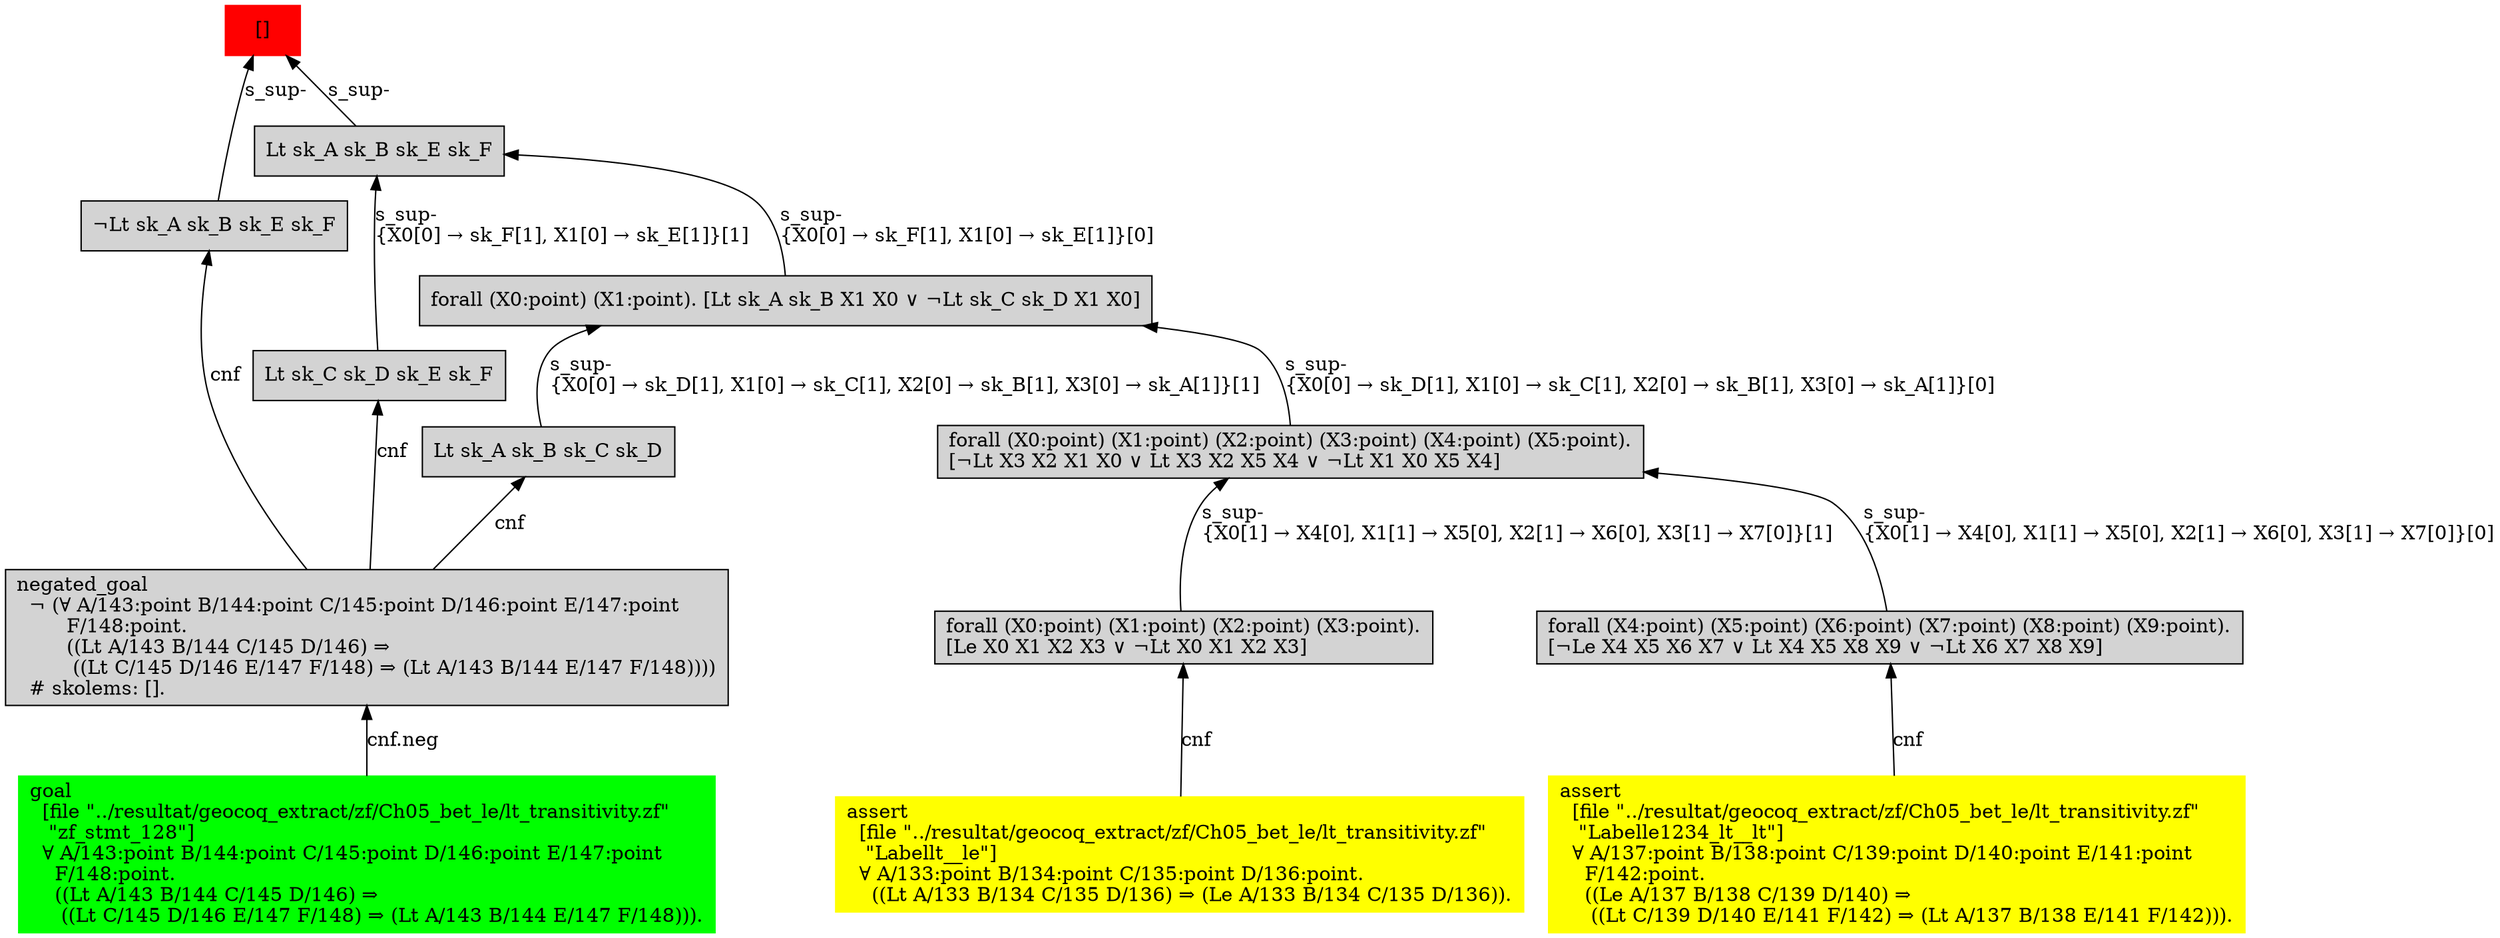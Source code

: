 digraph "unsat_graph" {
  vertex_0 [color=red, label="[]", shape=box, style=filled];
  vertex_0 -> vertex_1 [label="s_sup-\l", dir="back"];
  vertex_1 [shape=box, label="¬Lt sk_A sk_B sk_E sk_F\l", style=filled];
  vertex_1 -> vertex_2 [label="cnf", dir="back"];
  vertex_2 [shape=box, label="negated_goal\l  ¬ (∀ A/143:point B/144:point C/145:point D/146:point E/147:point \l        F/148:point.\l        ((Lt A/143 B/144 C/145 D/146) ⇒\l         ((Lt C/145 D/146 E/147 F/148) ⇒ (Lt A/143 B/144 E/147 F/148))))\l  # skolems: [].\l", style=filled];
  vertex_2 -> vertex_3 [label="cnf.neg", dir="back"];
  vertex_3 [color=green, shape=box, label="goal\l  [file \"../resultat/geocoq_extract/zf/Ch05_bet_le/lt_transitivity.zf\" \l   \"zf_stmt_128\"]\l  ∀ A/143:point B/144:point C/145:point D/146:point E/147:point \l    F/148:point.\l    ((Lt A/143 B/144 C/145 D/146) ⇒\l     ((Lt C/145 D/146 E/147 F/148) ⇒ (Lt A/143 B/144 E/147 F/148))).\l", style=filled];
  vertex_0 -> vertex_4 [label="s_sup-\l", dir="back"];
  vertex_4 [shape=box, label="Lt sk_A sk_B sk_E sk_F\l", style=filled];
  vertex_4 -> vertex_5 [label="s_sup-\l\{X0[0] → sk_F[1], X1[0] → sk_E[1]\}[0]\l", dir="back"];
  vertex_5 [shape=box, label="forall (X0:point) (X1:point). [Lt sk_A sk_B X1 X0 ∨ ¬Lt sk_C sk_D X1 X0]\l", style=filled];
  vertex_5 -> vertex_6 [label="s_sup-\l\{X0[0] → sk_D[1], X1[0] → sk_C[1], X2[0] → sk_B[1], X3[0] → sk_A[1]\}[0]\l", dir="back"];
  vertex_6 [shape=box, label="forall (X0:point) (X1:point) (X2:point) (X3:point) (X4:point) (X5:point).\l[¬Lt X3 X2 X1 X0 ∨ Lt X3 X2 X5 X4 ∨ ¬Lt X1 X0 X5 X4]\l", style=filled];
  vertex_6 -> vertex_7 [label="s_sup-\l\{X0[1] → X4[0], X1[1] → X5[0], X2[1] → X6[0], X3[1] → X7[0]\}[0]\l", dir="back"];
  vertex_7 [shape=box, label="forall (X4:point) (X5:point) (X6:point) (X7:point) (X8:point) (X9:point).\l[¬Le X4 X5 X6 X7 ∨ Lt X4 X5 X8 X9 ∨ ¬Lt X6 X7 X8 X9]\l", style=filled];
  vertex_7 -> vertex_8 [label="cnf", dir="back"];
  vertex_8 [color=yellow, shape=box, label="assert\l  [file \"../resultat/geocoq_extract/zf/Ch05_bet_le/lt_transitivity.zf\" \l   \"Labelle1234_lt__lt\"]\l  ∀ A/137:point B/138:point C/139:point D/140:point E/141:point \l    F/142:point.\l    ((Le A/137 B/138 C/139 D/140) ⇒\l     ((Lt C/139 D/140 E/141 F/142) ⇒ (Lt A/137 B/138 E/141 F/142))).\l", style=filled];
  vertex_6 -> vertex_9 [label="s_sup-\l\{X0[1] → X4[0], X1[1] → X5[0], X2[1] → X6[0], X3[1] → X7[0]\}[1]\l", dir="back"];
  vertex_9 [shape=box, label="forall (X0:point) (X1:point) (X2:point) (X3:point).\l[Le X0 X1 X2 X3 ∨ ¬Lt X0 X1 X2 X3]\l", style=filled];
  vertex_9 -> vertex_10 [label="cnf", dir="back"];
  vertex_10 [color=yellow, shape=box, label="assert\l  [file \"../resultat/geocoq_extract/zf/Ch05_bet_le/lt_transitivity.zf\" \l   \"Labellt__le\"]\l  ∀ A/133:point B/134:point C/135:point D/136:point.\l    ((Lt A/133 B/134 C/135 D/136) ⇒ (Le A/133 B/134 C/135 D/136)).\l", style=filled];
  vertex_5 -> vertex_11 [label="s_sup-\l\{X0[0] → sk_D[1], X1[0] → sk_C[1], X2[0] → sk_B[1], X3[0] → sk_A[1]\}[1]\l", dir="back"];
  vertex_11 [shape=box, label="Lt sk_A sk_B sk_C sk_D\l", style=filled];
  vertex_11 -> vertex_2 [label="cnf", dir="back"];
  vertex_4 -> vertex_12 [label="s_sup-\l\{X0[0] → sk_F[1], X1[0] → sk_E[1]\}[1]\l", dir="back"];
  vertex_12 [shape=box, label="Lt sk_C sk_D sk_E sk_F\l", style=filled];
  vertex_12 -> vertex_2 [label="cnf", dir="back"];
  }


